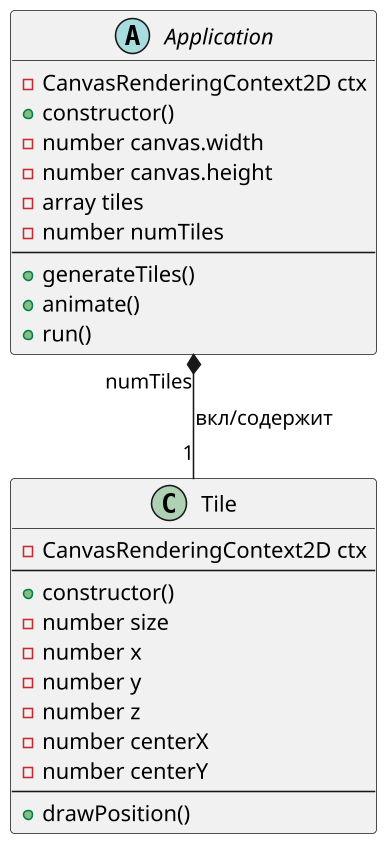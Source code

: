 @startuml
skinparam dpi 150

abstract class Application {
    -CanvasRenderingContext2D ctx
    +constructor()
    -number canvas.width
    -number canvas.height
    -array tiles
    -number numTiles
    ---
    +generateTiles()
    +animate()
    +run()
}
class Tile {
    -CanvasRenderingContext2D ctx
    ---
    +constructor()
    -number size
    -number x
    -number y
    -number z
    -number centerX
    -number centerY
    ---
    +drawPosition()
}
Application "numTiles" *-- "1" Tile: "вкл/содержит"

@enduml